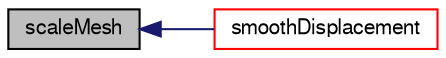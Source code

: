 digraph "scaleMesh"
{
  bgcolor="transparent";
  edge [fontname="FreeSans",fontsize="10",labelfontname="FreeSans",labelfontsize="10"];
  node [fontname="FreeSans",fontsize="10",shape=record];
  rankdir="LR";
  Node5056 [label="scaleMesh",height=0.2,width=0.4,color="black", fillcolor="grey75", style="filled", fontcolor="black"];
  Node5056 -> Node5057 [dir="back",color="midnightblue",fontsize="10",style="solid",fontname="FreeSans"];
  Node5057 [label="smoothDisplacement",height=0.2,width=0.4,color="red",URL="$a24622.html#ab9edad6f253859d05fb0b849fc55f5e2",tooltip="Smooth the displacement field to the internal. "];
}
